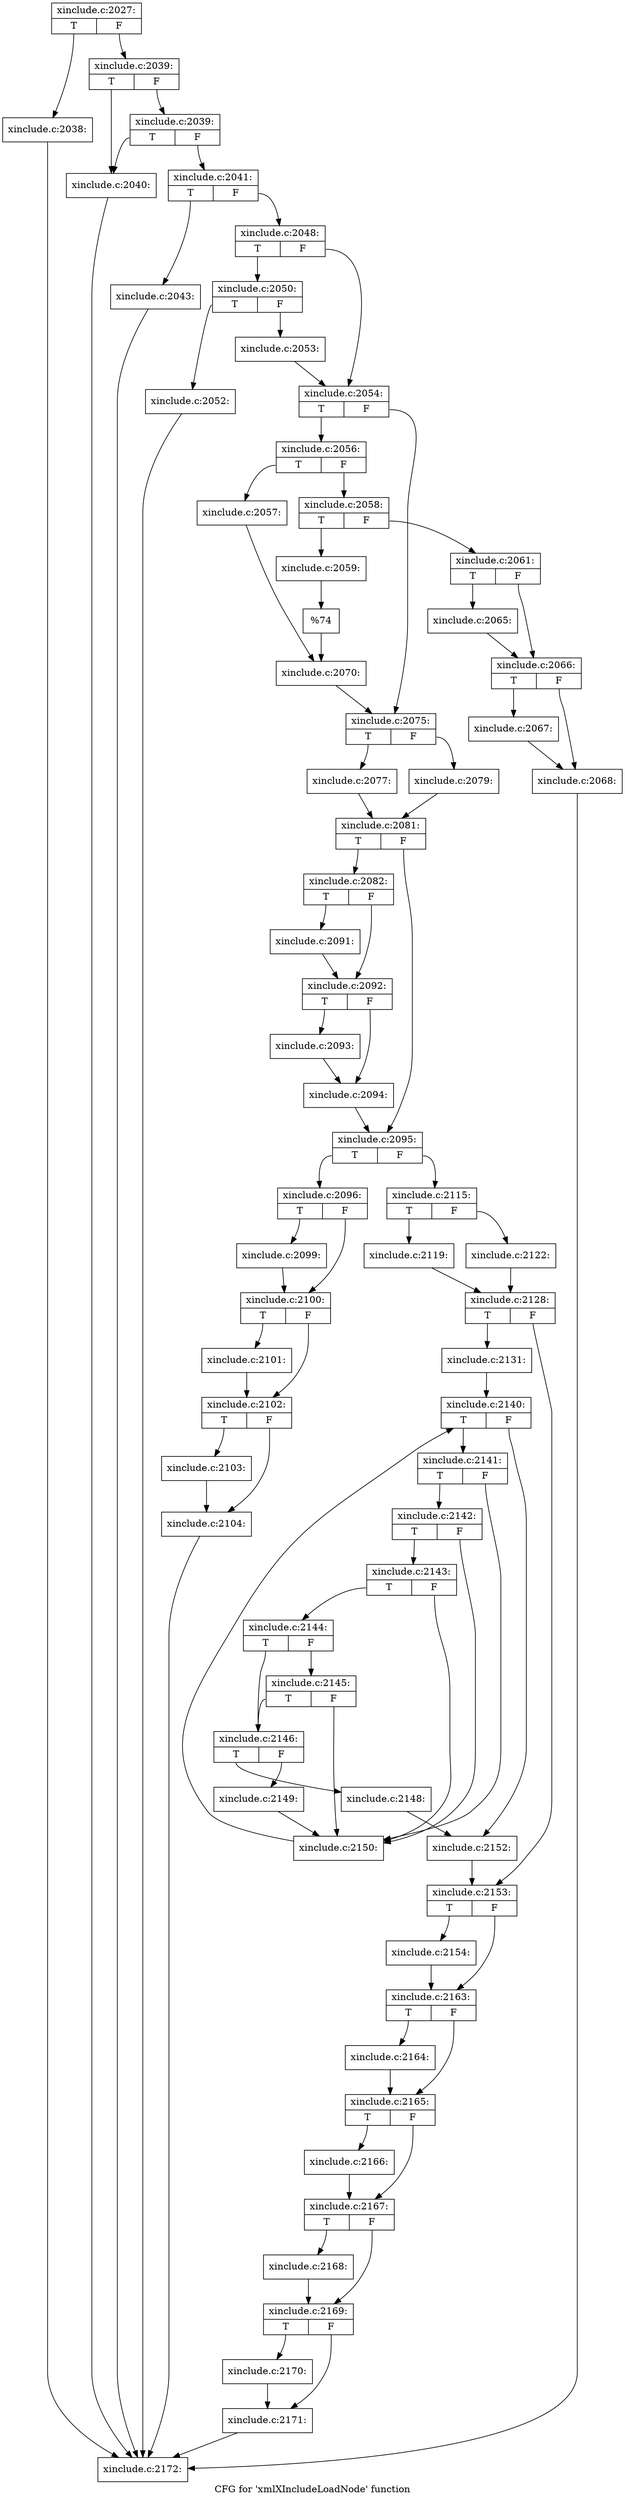 digraph "CFG for 'xmlXIncludeLoadNode' function" {
	label="CFG for 'xmlXIncludeLoadNode' function";

	Node0x54dc6b0 [shape=record,label="{xinclude.c:2027:|{<s0>T|<s1>F}}"];
	Node0x54dc6b0:s0 -> Node0x54e9e40;
	Node0x54dc6b0:s1 -> Node0x54e9e90;
	Node0x54e9e40 [shape=record,label="{xinclude.c:2038:}"];
	Node0x54e9e40 -> Node0x54e0f00;
	Node0x54e9e90 [shape=record,label="{xinclude.c:2039:|{<s0>T|<s1>F}}"];
	Node0x54e9e90:s0 -> Node0x54ea350;
	Node0x54e9e90:s1 -> Node0x54ea3f0;
	Node0x54ea3f0 [shape=record,label="{xinclude.c:2039:|{<s0>T|<s1>F}}"];
	Node0x54ea3f0:s0 -> Node0x54ea350;
	Node0x54ea3f0:s1 -> Node0x54ea3a0;
	Node0x54ea350 [shape=record,label="{xinclude.c:2040:}"];
	Node0x54ea350 -> Node0x54e0f00;
	Node0x54ea3a0 [shape=record,label="{xinclude.c:2041:|{<s0>T|<s1>F}}"];
	Node0x54ea3a0:s0 -> Node0x54eb250;
	Node0x54ea3a0:s1 -> Node0x54eb2a0;
	Node0x54eb250 [shape=record,label="{xinclude.c:2043:}"];
	Node0x54eb250 -> Node0x54e0f00;
	Node0x54eb2a0 [shape=record,label="{xinclude.c:2048:|{<s0>T|<s1>F}}"];
	Node0x54eb2a0:s0 -> Node0x54eba80;
	Node0x54eb2a0:s1 -> Node0x54ebad0;
	Node0x54eba80 [shape=record,label="{xinclude.c:2050:|{<s0>T|<s1>F}}"];
	Node0x54eba80:s0 -> Node0x54ec090;
	Node0x54eba80:s1 -> Node0x54ec0e0;
	Node0x54ec090 [shape=record,label="{xinclude.c:2052:}"];
	Node0x54ec090 -> Node0x54e0f00;
	Node0x54ec0e0 [shape=record,label="{xinclude.c:2053:}"];
	Node0x54ec0e0 -> Node0x54ebad0;
	Node0x54ebad0 [shape=record,label="{xinclude.c:2054:|{<s0>T|<s1>F}}"];
	Node0x54ebad0:s0 -> Node0x54b6a60;
	Node0x54ebad0:s1 -> Node0x54b6ab0;
	Node0x54b6a60 [shape=record,label="{xinclude.c:2056:|{<s0>T|<s1>F}}"];
	Node0x54b6a60:s0 -> Node0x54ed180;
	Node0x54b6a60:s1 -> Node0x54ed220;
	Node0x54ed180 [shape=record,label="{xinclude.c:2057:}"];
	Node0x54ed180 -> Node0x54ed1d0;
	Node0x54ed220 [shape=record,label="{xinclude.c:2058:|{<s0>T|<s1>F}}"];
	Node0x54ed220:s0 -> Node0x54ed6c0;
	Node0x54ed220:s1 -> Node0x54ed760;
	Node0x54ed6c0 [shape=record,label="{xinclude.c:2059:}"];
	Node0x54ed6c0 -> Node0x54ed710;
	Node0x54ed760 [shape=record,label="{xinclude.c:2061:|{<s0>T|<s1>F}}"];
	Node0x54ed760:s0 -> Node0x54ee440;
	Node0x54ed760:s1 -> Node0x54ee490;
	Node0x54ee440 [shape=record,label="{xinclude.c:2065:}"];
	Node0x54ee440 -> Node0x54ee490;
	Node0x54ee490 [shape=record,label="{xinclude.c:2066:|{<s0>T|<s1>F}}"];
	Node0x54ee490:s0 -> Node0x54ee9c0;
	Node0x54ee490:s1 -> Node0x54eea10;
	Node0x54ee9c0 [shape=record,label="{xinclude.c:2067:}"];
	Node0x54ee9c0 -> Node0x54eea10;
	Node0x54eea10 [shape=record,label="{xinclude.c:2068:}"];
	Node0x54eea10 -> Node0x54e0f00;
	Node0x54ed710 [shape=record,label="{%74}"];
	Node0x54ed710 -> Node0x54ed1d0;
	Node0x54ed1d0 [shape=record,label="{xinclude.c:2070:}"];
	Node0x54ed1d0 -> Node0x54b6ab0;
	Node0x54b6ab0 [shape=record,label="{xinclude.c:2075:|{<s0>T|<s1>F}}"];
	Node0x54b6ab0:s0 -> Node0x54ef750;
	Node0x54b6ab0:s1 -> Node0x54ef7f0;
	Node0x54ef750 [shape=record,label="{xinclude.c:2077:}"];
	Node0x54ef750 -> Node0x54ef7a0;
	Node0x54ef7f0 [shape=record,label="{xinclude.c:2079:}"];
	Node0x54ef7f0 -> Node0x54ef7a0;
	Node0x54ef7a0 [shape=record,label="{xinclude.c:2081:|{<s0>T|<s1>F}}"];
	Node0x54ef7a0:s0 -> Node0x54f0570;
	Node0x54ef7a0:s1 -> Node0x54f05c0;
	Node0x54f0570 [shape=record,label="{xinclude.c:2082:|{<s0>T|<s1>F}}"];
	Node0x54f0570:s0 -> Node0x54f15f0;
	Node0x54f0570:s1 -> Node0x54f1640;
	Node0x54f15f0 [shape=record,label="{xinclude.c:2091:}"];
	Node0x54f15f0 -> Node0x54f1640;
	Node0x54f1640 [shape=record,label="{xinclude.c:2092:|{<s0>T|<s1>F}}"];
	Node0x54f1640:s0 -> Node0x54f1b70;
	Node0x54f1640:s1 -> Node0x54f1bc0;
	Node0x54f1b70 [shape=record,label="{xinclude.c:2093:}"];
	Node0x54f1b70 -> Node0x54f1bc0;
	Node0x54f1bc0 [shape=record,label="{xinclude.c:2094:}"];
	Node0x54f1bc0 -> Node0x54f05c0;
	Node0x54f05c0 [shape=record,label="{xinclude.c:2095:|{<s0>T|<s1>F}}"];
	Node0x54f05c0:s0 -> Node0x54f21e0;
	Node0x54f05c0:s1 -> Node0x54f2230;
	Node0x54f21e0 [shape=record,label="{xinclude.c:2096:|{<s0>T|<s1>F}}"];
	Node0x54f21e0:s0 -> Node0x54f2ca0;
	Node0x54f21e0:s1 -> Node0x54f2cf0;
	Node0x54f2ca0 [shape=record,label="{xinclude.c:2099:}"];
	Node0x54f2ca0 -> Node0x54f2cf0;
	Node0x54f2cf0 [shape=record,label="{xinclude.c:2100:|{<s0>T|<s1>F}}"];
	Node0x54f2cf0:s0 -> Node0x54f3220;
	Node0x54f2cf0:s1 -> Node0x54f3270;
	Node0x54f3220 [shape=record,label="{xinclude.c:2101:}"];
	Node0x54f3220 -> Node0x54f3270;
	Node0x54f3270 [shape=record,label="{xinclude.c:2102:|{<s0>T|<s1>F}}"];
	Node0x54f3270:s0 -> Node0x54f37a0;
	Node0x54f3270:s1 -> Node0x54f37f0;
	Node0x54f37a0 [shape=record,label="{xinclude.c:2103:}"];
	Node0x54f37a0 -> Node0x54f37f0;
	Node0x54f37f0 [shape=record,label="{xinclude.c:2104:}"];
	Node0x54f37f0 -> Node0x54e0f00;
	Node0x54f2230 [shape=record,label="{xinclude.c:2115:|{<s0>T|<s1>F}}"];
	Node0x54f2230:s0 -> Node0x54f4490;
	Node0x54f2230:s1 -> Node0x54f4530;
	Node0x54f4490 [shape=record,label="{xinclude.c:2119:}"];
	Node0x54f4490 -> Node0x54f44e0;
	Node0x54f4530 [shape=record,label="{xinclude.c:2122:}"];
	Node0x54f4530 -> Node0x54f44e0;
	Node0x54f44e0 [shape=record,label="{xinclude.c:2128:|{<s0>T|<s1>F}}"];
	Node0x54f44e0:s0 -> Node0x54f50e0;
	Node0x54f44e0:s1 -> Node0x54f5d50;
	Node0x54f50e0 [shape=record,label="{xinclude.c:2131:}"];
	Node0x54f50e0 -> Node0x54f63f0;
	Node0x54f63f0 [shape=record,label="{xinclude.c:2140:|{<s0>T|<s1>F}}"];
	Node0x54f63f0:s0 -> Node0x54f67a0;
	Node0x54f63f0:s1 -> Node0x54f65d0;
	Node0x54f67a0 [shape=record,label="{xinclude.c:2141:|{<s0>T|<s1>F}}"];
	Node0x54f67a0:s0 -> Node0x54f6a80;
	Node0x54f67a0:s1 -> Node0x54f6930;
	Node0x54f6a80 [shape=record,label="{xinclude.c:2142:|{<s0>T|<s1>F}}"];
	Node0x54f6a80:s0 -> Node0x54f6a00;
	Node0x54f6a80:s1 -> Node0x54f6930;
	Node0x54f6a00 [shape=record,label="{xinclude.c:2143:|{<s0>T|<s1>F}}"];
	Node0x54f6a00:s0 -> Node0x54f6980;
	Node0x54f6a00:s1 -> Node0x54f6930;
	Node0x54f6980 [shape=record,label="{xinclude.c:2144:|{<s0>T|<s1>F}}"];
	Node0x54f6980:s0 -> Node0x54f68e0;
	Node0x54f6980:s1 -> Node0x54f7480;
	Node0x54f7480 [shape=record,label="{xinclude.c:2145:|{<s0>T|<s1>F}}"];
	Node0x54f7480:s0 -> Node0x54f68e0;
	Node0x54f7480:s1 -> Node0x54f6930;
	Node0x54f68e0 [shape=record,label="{xinclude.c:2146:|{<s0>T|<s1>F}}"];
	Node0x54f68e0:s0 -> Node0x542d2b0;
	Node0x54f68e0:s1 -> Node0x54f83d0;
	Node0x542d2b0 [shape=record,label="{xinclude.c:2148:}"];
	Node0x542d2b0 -> Node0x54f65d0;
	Node0x54f83d0 [shape=record,label="{xinclude.c:2149:}"];
	Node0x54f83d0 -> Node0x54f6930;
	Node0x54f6930 [shape=record,label="{xinclude.c:2150:}"];
	Node0x54f6930 -> Node0x54f63f0;
	Node0x54f65d0 [shape=record,label="{xinclude.c:2152:}"];
	Node0x54f65d0 -> Node0x54f5d50;
	Node0x54f5d50 [shape=record,label="{xinclude.c:2153:|{<s0>T|<s1>F}}"];
	Node0x54f5d50:s0 -> Node0x54f8700;
	Node0x54f5d50:s1 -> Node0x54f8f40;
	Node0x54f8700 [shape=record,label="{xinclude.c:2154:}"];
	Node0x54f8700 -> Node0x54f8f40;
	Node0x54f8f40 [shape=record,label="{xinclude.c:2163:|{<s0>T|<s1>F}}"];
	Node0x54f8f40:s0 -> Node0x54f9bd0;
	Node0x54f8f40:s1 -> Node0x54f9c20;
	Node0x54f9bd0 [shape=record,label="{xinclude.c:2164:}"];
	Node0x54f9bd0 -> Node0x54f9c20;
	Node0x54f9c20 [shape=record,label="{xinclude.c:2165:|{<s0>T|<s1>F}}"];
	Node0x54f9c20:s0 -> Node0x54fa110;
	Node0x54f9c20:s1 -> Node0x54fa160;
	Node0x54fa110 [shape=record,label="{xinclude.c:2166:}"];
	Node0x54fa110 -> Node0x54fa160;
	Node0x54fa160 [shape=record,label="{xinclude.c:2167:|{<s0>T|<s1>F}}"];
	Node0x54fa160:s0 -> Node0x54fa650;
	Node0x54fa160:s1 -> Node0x54fa6a0;
	Node0x54fa650 [shape=record,label="{xinclude.c:2168:}"];
	Node0x54fa650 -> Node0x54fa6a0;
	Node0x54fa6a0 [shape=record,label="{xinclude.c:2169:|{<s0>T|<s1>F}}"];
	Node0x54fa6a0:s0 -> Node0x54fab90;
	Node0x54fa6a0:s1 -> Node0x54fabe0;
	Node0x54fab90 [shape=record,label="{xinclude.c:2170:}"];
	Node0x54fab90 -> Node0x54fabe0;
	Node0x54fabe0 [shape=record,label="{xinclude.c:2171:}"];
	Node0x54fabe0 -> Node0x54e0f00;
	Node0x54e0f00 [shape=record,label="{xinclude.c:2172:}"];
}
